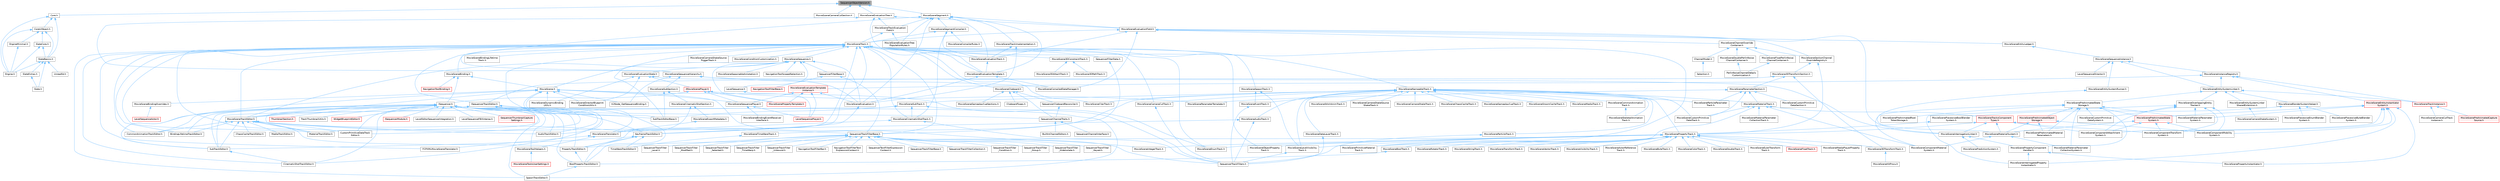 digraph "SequencerObjectVersion.h"
{
 // INTERACTIVE_SVG=YES
 // LATEX_PDF_SIZE
  bgcolor="transparent";
  edge [fontname=Helvetica,fontsize=10,labelfontname=Helvetica,labelfontsize=10];
  node [fontname=Helvetica,fontsize=10,shape=box,height=0.2,width=0.4];
  Node1 [id="Node000001",label="SequencerObjectVersion.h",height=0.2,width=0.4,color="gray40", fillcolor="grey60", style="filled", fontcolor="black",tooltip=" "];
  Node1 -> Node2 [id="edge1_Node000001_Node000002",dir="back",color="steelblue1",style="solid",tooltip=" "];
  Node2 [id="Node000002",label="Core.h",height=0.2,width=0.4,color="grey40", fillcolor="white", style="filled",URL="$d6/dd7/Core_8h.html",tooltip=" "];
  Node2 -> Node3 [id="edge2_Node000002_Node000003",dir="back",color="steelblue1",style="solid",tooltip=" "];
  Node3 [id="Node000003",label="CoreUObject.h",height=0.2,width=0.4,color="grey40", fillcolor="white", style="filled",URL="$d0/ded/CoreUObject_8h.html",tooltip=" "];
  Node3 -> Node4 [id="edge3_Node000003_Node000004",dir="back",color="steelblue1",style="solid",tooltip=" "];
  Node4 [id="Node000004",label="Engine.h",height=0.2,width=0.4,color="grey40", fillcolor="white", style="filled",URL="$d1/d34/Public_2Engine_8h.html",tooltip=" "];
  Node3 -> Node5 [id="edge4_Node000003_Node000005",dir="back",color="steelblue1",style="solid",tooltip=" "];
  Node5 [id="Node000005",label="EngineMinimal.h",height=0.2,width=0.4,color="grey40", fillcolor="white", style="filled",URL="$d0/d2c/EngineMinimal_8h.html",tooltip=" "];
  Node5 -> Node4 [id="edge5_Node000005_Node000004",dir="back",color="steelblue1",style="solid",tooltip=" "];
  Node3 -> Node6 [id="edge6_Node000003_Node000006",dir="back",color="steelblue1",style="solid",tooltip=" "];
  Node6 [id="Node000006",label="SlateBasics.h",height=0.2,width=0.4,color="grey40", fillcolor="white", style="filled",URL="$da/d2f/SlateBasics_8h.html",tooltip=" "];
  Node6 -> Node4 [id="edge7_Node000006_Node000004",dir="back",color="steelblue1",style="solid",tooltip=" "];
  Node6 -> Node7 [id="edge8_Node000006_Node000007",dir="back",color="steelblue1",style="solid",tooltip=" "];
  Node7 [id="Node000007",label="Slate.h",height=0.2,width=0.4,color="grey40", fillcolor="white", style="filled",URL="$d2/dc0/Slate_8h.html",tooltip=" "];
  Node6 -> Node8 [id="edge9_Node000006_Node000008",dir="back",color="steelblue1",style="solid",tooltip=" "];
  Node8 [id="Node000008",label="SlateExtras.h",height=0.2,width=0.4,color="grey40", fillcolor="white", style="filled",URL="$d8/dec/SlateExtras_8h.html",tooltip=" "];
  Node8 -> Node7 [id="edge10_Node000008_Node000007",dir="back",color="steelblue1",style="solid",tooltip=" "];
  Node6 -> Node9 [id="edge11_Node000006_Node000009",dir="back",color="steelblue1",style="solid",tooltip=" "];
  Node9 [id="Node000009",label="UnrealEd.h",height=0.2,width=0.4,color="grey40", fillcolor="white", style="filled",URL="$d2/d5f/UnrealEd_8h.html",tooltip=" "];
  Node3 -> Node10 [id="edge12_Node000003_Node000010",dir="back",color="steelblue1",style="solid",tooltip=" "];
  Node10 [id="Node000010",label="SlateCore.h",height=0.2,width=0.4,color="grey40", fillcolor="white", style="filled",URL="$dc/d03/SlateCore_8h.html",tooltip=" "];
  Node10 -> Node4 [id="edge13_Node000010_Node000004",dir="back",color="steelblue1",style="solid",tooltip=" "];
  Node10 -> Node6 [id="edge14_Node000010_Node000006",dir="back",color="steelblue1",style="solid",tooltip=" "];
  Node2 -> Node4 [id="edge15_Node000002_Node000004",dir="back",color="steelblue1",style="solid",tooltip=" "];
  Node2 -> Node6 [id="edge16_Node000002_Node000006",dir="back",color="steelblue1",style="solid",tooltip=" "];
  Node1 -> Node11 [id="edge17_Node000001_Node000011",dir="back",color="steelblue1",style="solid",tooltip=" "];
  Node11 [id="Node000011",label="MovieSceneCameraCutSection.h",height=0.2,width=0.4,color="grey40", fillcolor="white", style="filled",URL="$d8/d5f/MovieSceneCameraCutSection_8h.html",tooltip=" "];
  Node1 -> Node12 [id="edge18_Node000001_Node000012",dir="back",color="steelblue1",style="solid",tooltip=" "];
  Node12 [id="Node000012",label="MovieSceneEvaluationTree.h",height=0.2,width=0.4,color="grey40", fillcolor="white", style="filled",URL="$d6/d33/MovieSceneEvaluationTree_8h.html",tooltip=" "];
  Node12 -> Node13 [id="edge19_Node000012_Node000013",dir="back",color="steelblue1",style="solid",tooltip=" "];
  Node13 [id="Node000013",label="MovieSceneEvaluationField.h",height=0.2,width=0.4,color="grey40", fillcolor="white", style="filled",URL="$d6/d5d/MovieSceneEvaluationField_8h.html",tooltip=" "];
  Node13 -> Node14 [id="edge20_Node000013_Node000014",dir="back",color="steelblue1",style="solid",tooltip=" "];
  Node14 [id="Node000014",label="MovieSceneChannelOverride\lContainer.h",height=0.2,width=0.4,color="grey40", fillcolor="white", style="filled",URL="$d1/dd2/MovieSceneChannelOverrideContainer_8h.html",tooltip=" "];
  Node14 -> Node15 [id="edge21_Node000014_Node000015",dir="back",color="steelblue1",style="solid",tooltip=" "];
  Node15 [id="Node000015",label="ChannelModel.h",height=0.2,width=0.4,color="grey40", fillcolor="white", style="filled",URL="$de/d30/ChannelModel_8h.html",tooltip=" "];
  Node15 -> Node16 [id="edge22_Node000015_Node000016",dir="back",color="steelblue1",style="solid",tooltip=" "];
  Node16 [id="Node000016",label="Selection.h",height=0.2,width=0.4,color="grey40", fillcolor="white", style="filled",URL="$dd/dc2/Editor_2Sequencer_2Public_2MVVM_2Selection_2Selection_8h.html",tooltip=" "];
  Node14 -> Node17 [id="edge23_Node000014_Node000017",dir="back",color="steelblue1",style="solid",tooltip=" "];
  Node17 [id="Node000017",label="MovieSceneDoublePerlinNoise\lChannelContainer.h",height=0.2,width=0.4,color="grey40", fillcolor="white", style="filled",URL="$de/dae/MovieSceneDoublePerlinNoiseChannelContainer_8h.html",tooltip=" "];
  Node17 -> Node18 [id="edge24_Node000017_Node000018",dir="back",color="steelblue1",style="solid",tooltip=" "];
  Node18 [id="Node000018",label="PerlinNoiseChannelDetails\lCustomization.h",height=0.2,width=0.4,color="grey40", fillcolor="white", style="filled",URL="$d6/df3/PerlinNoiseChannelDetailsCustomization_8h.html",tooltip=" "];
  Node14 -> Node19 [id="edge25_Node000014_Node000019",dir="back",color="steelblue1",style="solid",tooltip=" "];
  Node19 [id="Node000019",label="MovieSceneFloatPerlinNoise\lChannelContainer.h",height=0.2,width=0.4,color="grey40", fillcolor="white", style="filled",URL="$d6/dcb/MovieSceneFloatPerlinNoiseChannelContainer_8h.html",tooltip=" "];
  Node19 -> Node18 [id="edge26_Node000019_Node000018",dir="back",color="steelblue1",style="solid",tooltip=" "];
  Node14 -> Node20 [id="edge27_Node000014_Node000020",dir="back",color="steelblue1",style="solid",tooltip=" "];
  Node20 [id="Node000020",label="MovieSceneSectionChannel\lOverrideRegistry.h",height=0.2,width=0.4,color="grey40", fillcolor="white", style="filled",URL="$d0/d33/MovieSceneSectionChannelOverrideRegistry_8h.html",tooltip=" "];
  Node20 -> Node21 [id="edge28_Node000020_Node000021",dir="back",color="steelblue1",style="solid",tooltip=" "];
  Node21 [id="Node000021",label="MovieScene3DTransformSection.h",height=0.2,width=0.4,color="grey40", fillcolor="white", style="filled",URL="$de/dab/MovieScene3DTransformSection_8h.html",tooltip=" "];
  Node21 -> Node22 [id="edge29_Node000021_Node000022",dir="back",color="steelblue1",style="solid",tooltip=" "];
  Node22 [id="Node000022",label="ISequencerTrackEditor.h",height=0.2,width=0.4,color="grey40", fillcolor="white", style="filled",URL="$df/dca/ISequencerTrackEditor_8h.html",tooltip=" "];
  Node22 -> Node23 [id="edge30_Node000022_Node000023",dir="back",color="steelblue1",style="solid",tooltip=" "];
  Node23 [id="Node000023",label="AudioTrackEditor.h",height=0.2,width=0.4,color="grey40", fillcolor="white", style="filled",URL="$dd/d96/AudioTrackEditor_8h.html",tooltip=" "];
  Node22 -> Node24 [id="edge31_Node000022_Node000024",dir="back",color="steelblue1",style="solid",tooltip=" "];
  Node24 [id="Node000024",label="BoolPropertyTrackEditor.h",height=0.2,width=0.4,color="grey40", fillcolor="white", style="filled",URL="$db/d07/BoolPropertyTrackEditor_8h.html",tooltip=" "];
  Node24 -> Node25 [id="edge32_Node000024_Node000025",dir="back",color="steelblue1",style="solid",tooltip=" "];
  Node25 [id="Node000025",label="SpawnTrackEditor.h",height=0.2,width=0.4,color="grey40", fillcolor="white", style="filled",URL="$d5/dac/SpawnTrackEditor_8h.html",tooltip=" "];
  Node22 -> Node26 [id="edge33_Node000022_Node000026",dir="back",color="steelblue1",style="solid",tooltip=" "];
  Node26 [id="Node000026",label="CinematicShotTrackEditor.h",height=0.2,width=0.4,color="grey40", fillcolor="white", style="filled",URL="$d3/d0c/CinematicShotTrackEditor_8h.html",tooltip=" "];
  Node22 -> Node27 [id="edge34_Node000022_Node000027",dir="back",color="steelblue1",style="solid",tooltip=" "];
  Node27 [id="Node000027",label="CustomPrimitiveDataTrack\lEditor.h",height=0.2,width=0.4,color="grey40", fillcolor="white", style="filled",URL="$dc/d8f/CustomPrimitiveDataTrackEditor_8h.html",tooltip=" "];
  Node22 -> Node28 [id="edge35_Node000022_Node000028",dir="back",color="steelblue1",style="solid",tooltip=" "];
  Node28 [id="Node000028",label="MaterialTrackEditor.h",height=0.2,width=0.4,color="grey40", fillcolor="white", style="filled",URL="$d1/d9f/MaterialTrackEditor_8h.html",tooltip=" "];
  Node22 -> Node29 [id="edge36_Node000022_Node000029",dir="back",color="steelblue1",style="solid",tooltip=" "];
  Node29 [id="Node000029",label="MovieSceneTrackEditor.h",height=0.2,width=0.4,color="grey40", fillcolor="white", style="filled",URL="$db/d6c/MovieSceneTrackEditor_8h.html",tooltip=" "];
  Node29 -> Node23 [id="edge37_Node000029_Node000023",dir="back",color="steelblue1",style="solid",tooltip=" "];
  Node29 -> Node30 [id="edge38_Node000029_Node000030",dir="back",color="steelblue1",style="solid",tooltip=" "];
  Node30 [id="Node000030",label="BindingLifetimeTrackEditor.h",height=0.2,width=0.4,color="grey40", fillcolor="white", style="filled",URL="$db/d3c/BindingLifetimeTrackEditor_8h.html",tooltip=" "];
  Node29 -> Node31 [id="edge39_Node000029_Node000031",dir="back",color="steelblue1",style="solid",tooltip=" "];
  Node31 [id="Node000031",label="ChaosCacheTrackEditor.h",height=0.2,width=0.4,color="grey40", fillcolor="white", style="filled",URL="$db/d36/ChaosCacheTrackEditor_8h.html",tooltip=" "];
  Node29 -> Node32 [id="edge40_Node000029_Node000032",dir="back",color="steelblue1",style="solid",tooltip=" "];
  Node32 [id="Node000032",label="CommonAnimationTrackEditor.h",height=0.2,width=0.4,color="grey40", fillcolor="white", style="filled",URL="$d9/d6e/CommonAnimationTrackEditor_8h.html",tooltip=" "];
  Node29 -> Node27 [id="edge41_Node000029_Node000027",dir="back",color="steelblue1",style="solid",tooltip=" "];
  Node29 -> Node33 [id="edge42_Node000029_Node000033",dir="back",color="steelblue1",style="solid",tooltip=" "];
  Node33 [id="Node000033",label="KeyframeTrackEditor.h",height=0.2,width=0.4,color="grey40", fillcolor="white", style="filled",URL="$dd/d47/KeyframeTrackEditor_8h.html",tooltip=" "];
  Node33 -> Node24 [id="edge43_Node000033_Node000024",dir="back",color="steelblue1",style="solid",tooltip=" "];
  Node33 -> Node34 [id="edge44_Node000033_Node000034",dir="back",color="steelblue1",style="solid",tooltip=" "];
  Node34 [id="Node000034",label="PropertyTrackEditor.h",height=0.2,width=0.4,color="grey40", fillcolor="white", style="filled",URL="$da/d9a/PropertyTrackEditor_8h.html",tooltip=" "];
  Node34 -> Node24 [id="edge45_Node000034_Node000024",dir="back",color="steelblue1",style="solid",tooltip=" "];
  Node33 -> Node35 [id="edge46_Node000033_Node000035",dir="back",color="steelblue1",style="solid",tooltip=" "];
  Node35 [id="Node000035",label="SubTrackEditor.h",height=0.2,width=0.4,color="grey40", fillcolor="white", style="filled",URL="$d8/d5b/SubTrackEditor_8h.html",tooltip=" "];
  Node35 -> Node26 [id="edge47_Node000035_Node000026",dir="back",color="steelblue1",style="solid",tooltip=" "];
  Node33 -> Node36 [id="edge48_Node000033_Node000036",dir="back",color="steelblue1",style="solid",tooltip=" "];
  Node36 [id="Node000036",label="TimeWarpTrackEditor.h",height=0.2,width=0.4,color="grey40", fillcolor="white", style="filled",URL="$dc/d2e/TimeWarpTrackEditor_8h.html",tooltip=" "];
  Node29 -> Node28 [id="edge49_Node000029_Node000028",dir="back",color="steelblue1",style="solid",tooltip=" "];
  Node29 -> Node37 [id="edge50_Node000029_Node000037",dir="back",color="steelblue1",style="solid",tooltip=" "];
  Node37 [id="Node000037",label="MediaTrackEditor.h",height=0.2,width=0.4,color="grey40", fillcolor="white", style="filled",URL="$d0/d41/MediaTrackEditor_8h.html",tooltip=" "];
  Node29 -> Node34 [id="edge51_Node000029_Node000034",dir="back",color="steelblue1",style="solid",tooltip=" "];
  Node29 -> Node38 [id="edge52_Node000029_Node000038",dir="back",color="steelblue1",style="solid",tooltip=" "];
  Node38 [id="Node000038",label="SequencerTrackFilterBase.h",height=0.2,width=0.4,color="grey40", fillcolor="white", style="filled",URL="$d8/def/Filters_2SequencerTrackFilterBase_8h.html",tooltip=" "];
  Node38 -> Node39 [id="edge53_Node000038_Node000039",dir="back",color="steelblue1",style="solid",tooltip=" "];
  Node39 [id="Node000039",label="NavigationToolFilterBar.h",height=0.2,width=0.4,color="grey40", fillcolor="white", style="filled",URL="$df/d14/NavigationToolFilterBar_8h.html",tooltip=" "];
  Node38 -> Node40 [id="edge54_Node000038_Node000040",dir="back",color="steelblue1",style="solid",tooltip=" "];
  Node40 [id="Node000040",label="NavigationToolFilterText\lExpressionContext.h",height=0.2,width=0.4,color="grey40", fillcolor="white", style="filled",URL="$d8/dd2/NavigationToolFilterTextExpressionContext_8h.html",tooltip=" "];
  Node38 -> Node41 [id="edge55_Node000038_Node000041",dir="back",color="steelblue1",style="solid",tooltip=" "];
  Node41 [id="Node000041",label="SequencerTextFilterExpression\lContext.h",height=0.2,width=0.4,color="grey40", fillcolor="white", style="filled",URL="$d0/d9f/SequencerTextFilterExpressionContext_8h.html",tooltip=" "];
  Node38 -> Node42 [id="edge56_Node000038_Node000042",dir="back",color="steelblue1",style="solid",tooltip=" "];
  Node42 [id="Node000042",label="SequencerTrackFilterBase.h",height=0.2,width=0.4,color="grey40", fillcolor="white", style="filled",URL="$d8/d4d/SequencerTrackFilterBase_8h.html",tooltip=" "];
  Node38 -> Node43 [id="edge57_Node000038_Node000043",dir="back",color="steelblue1",style="solid",tooltip=" "];
  Node43 [id="Node000043",label="SequencerTrackFilterCollection.h",height=0.2,width=0.4,color="grey40", fillcolor="white", style="filled",URL="$d8/de2/SequencerTrackFilterCollection_8h.html",tooltip=" "];
  Node38 -> Node44 [id="edge58_Node000038_Node000044",dir="back",color="steelblue1",style="solid",tooltip=" "];
  Node44 [id="Node000044",label="SequencerTrackFilter\l_Condition.h",height=0.2,width=0.4,color="grey40", fillcolor="white", style="filled",URL="$df/d17/SequencerTrackFilter__Condition_8h.html",tooltip=" "];
  Node38 -> Node45 [id="edge59_Node000038_Node000045",dir="back",color="steelblue1",style="solid",tooltip=" "];
  Node45 [id="Node000045",label="SequencerTrackFilter\l_Group.h",height=0.2,width=0.4,color="grey40", fillcolor="white", style="filled",URL="$da/dea/SequencerTrackFilter__Group_8h.html",tooltip=" "];
  Node38 -> Node46 [id="edge60_Node000038_Node000046",dir="back",color="steelblue1",style="solid",tooltip=" "];
  Node46 [id="Node000046",label="SequencerTrackFilter\l_HideIsolate.h",height=0.2,width=0.4,color="grey40", fillcolor="white", style="filled",URL="$d3/d55/SequencerTrackFilter__HideIsolate_8h.html",tooltip=" "];
  Node38 -> Node47 [id="edge61_Node000038_Node000047",dir="back",color="steelblue1",style="solid",tooltip=" "];
  Node47 [id="Node000047",label="SequencerTrackFilter\l_Keyed.h",height=0.2,width=0.4,color="grey40", fillcolor="white", style="filled",URL="$d4/d2d/SequencerTrackFilter__Keyed_8h.html",tooltip=" "];
  Node38 -> Node48 [id="edge62_Node000038_Node000048",dir="back",color="steelblue1",style="solid",tooltip=" "];
  Node48 [id="Node000048",label="SequencerTrackFilter\l_Level.h",height=0.2,width=0.4,color="grey40", fillcolor="white", style="filled",URL="$d2/d6c/SequencerTrackFilter__Level_8h.html",tooltip=" "];
  Node38 -> Node49 [id="edge63_Node000038_Node000049",dir="back",color="steelblue1",style="solid",tooltip=" "];
  Node49 [id="Node000049",label="SequencerTrackFilter\l_Modified.h",height=0.2,width=0.4,color="grey40", fillcolor="white", style="filled",URL="$d0/dd9/SequencerTrackFilter__Modified_8h.html",tooltip=" "];
  Node38 -> Node50 [id="edge64_Node000038_Node000050",dir="back",color="steelblue1",style="solid",tooltip=" "];
  Node50 [id="Node000050",label="SequencerTrackFilter\l_Selected.h",height=0.2,width=0.4,color="grey40", fillcolor="white", style="filled",URL="$dc/d54/SequencerTrackFilter__Selected_8h.html",tooltip=" "];
  Node38 -> Node51 [id="edge65_Node000038_Node000051",dir="back",color="steelblue1",style="solid",tooltip=" "];
  Node51 [id="Node000051",label="SequencerTrackFilter\l_TimeWarp.h",height=0.2,width=0.4,color="grey40", fillcolor="white", style="filled",URL="$d6/dd0/SequencerTrackFilter__TimeWarp_8h.html",tooltip=" "];
  Node38 -> Node52 [id="edge66_Node000038_Node000052",dir="back",color="steelblue1",style="solid",tooltip=" "];
  Node52 [id="Node000052",label="SequencerTrackFilter\l_Unbound.h",height=0.2,width=0.4,color="grey40", fillcolor="white", style="filled",URL="$d0/dd1/SequencerTrackFilter__Unbound_8h.html",tooltip=" "];
  Node38 -> Node53 [id="edge67_Node000038_Node000053",dir="back",color="steelblue1",style="solid",tooltip=" "];
  Node53 [id="Node000053",label="SequencerTrackFilters.h",height=0.2,width=0.4,color="grey40", fillcolor="white", style="filled",URL="$df/d72/SequencerTrackFilters_8h.html",tooltip=" "];
  Node29 -> Node35 [id="edge68_Node000029_Node000035",dir="back",color="steelblue1",style="solid",tooltip=" "];
  Node22 -> Node25 [id="edge69_Node000022_Node000025",dir="back",color="steelblue1",style="solid",tooltip=" "];
  Node22 -> Node35 [id="edge70_Node000022_Node000035",dir="back",color="steelblue1",style="solid",tooltip=" "];
  Node21 -> Node54 [id="edge71_Node000021_Node000054",dir="back",color="steelblue1",style="solid",tooltip=" "];
  Node54 [id="Node000054",label="MovieScene3DTransformTrack.h",height=0.2,width=0.4,color="grey40", fillcolor="white", style="filled",URL="$d9/d06/MovieScene3DTransformTrack_8h.html",tooltip=" "];
  Node54 -> Node55 [id="edge72_Node000054_Node000055",dir="back",color="steelblue1",style="solid",tooltip=" "];
  Node55 [id="Node000055",label="MovieSceneHitProxy.h",height=0.2,width=0.4,color="grey40", fillcolor="white", style="filled",URL="$d0/d01/MovieSceneHitProxy_8h.html",tooltip=" "];
  Node21 -> Node56 [id="edge73_Node000021_Node000056",dir="back",color="steelblue1",style="solid",tooltip=" "];
  Node56 [id="Node000056",label="MovieSceneParameterSection.h",height=0.2,width=0.4,color="grey40", fillcolor="white", style="filled",URL="$de/d65/MovieSceneParameterSection_8h.html",tooltip=" "];
  Node56 -> Node57 [id="edge74_Node000056_Node000057",dir="back",color="steelblue1",style="solid",tooltip=" "];
  Node57 [id="Node000057",label="MovieSceneCustomPrimitive\lDataSection.h",height=0.2,width=0.4,color="grey40", fillcolor="white", style="filled",URL="$d2/d78/MovieSceneCustomPrimitiveDataSection_8h.html",tooltip=" "];
  Node56 -> Node58 [id="edge75_Node000056_Node000058",dir="back",color="steelblue1",style="solid",tooltip=" "];
  Node58 [id="Node000058",label="MovieSceneCustomPrimitive\lDataTrack.h",height=0.2,width=0.4,color="grey40", fillcolor="white", style="filled",URL="$db/d39/MovieSceneCustomPrimitiveDataTrack_8h.html",tooltip=" "];
  Node56 -> Node59 [id="edge76_Node000056_Node000059",dir="back",color="steelblue1",style="solid",tooltip=" "];
  Node59 [id="Node000059",label="MovieSceneMaterialTrack.h",height=0.2,width=0.4,color="grey40", fillcolor="white", style="filled",URL="$d8/d92/MovieSceneMaterialTrack_8h.html",tooltip=" "];
  Node59 -> Node60 [id="edge77_Node000059_Node000060",dir="back",color="steelblue1",style="solid",tooltip=" "];
  Node60 [id="Node000060",label="MovieSceneComponentMaterial\lSystem.h",height=0.2,width=0.4,color="grey40", fillcolor="white", style="filled",URL="$d7/d7c/MovieSceneComponentMaterialSystem_8h.html",tooltip=" "];
  Node59 -> Node58 [id="edge78_Node000059_Node000058",dir="back",color="steelblue1",style="solid",tooltip=" "];
  Node59 -> Node61 [id="edge79_Node000059_Node000061",dir="back",color="steelblue1",style="solid",tooltip=" "];
  Node61 [id="Node000061",label="MovieSceneMaterialParameter\lCollectionTrack.h",height=0.2,width=0.4,color="grey40", fillcolor="white", style="filled",URL="$d7/dc8/MovieSceneMaterialParameterCollectionTrack_8h.html",tooltip=" "];
  Node59 -> Node62 [id="edge80_Node000059_Node000062",dir="back",color="steelblue1",style="solid",tooltip=" "];
  Node62 [id="Node000062",label="MovieScenePrimitiveMaterial\lTrack.h",height=0.2,width=0.4,color="grey40", fillcolor="white", style="filled",URL="$dc/dc4/MovieScenePrimitiveMaterialTrack_8h.html",tooltip=" "];
  Node59 -> Node63 [id="edge81_Node000059_Node000063",dir="back",color="steelblue1",style="solid",tooltip=" "];
  Node63 [id="Node000063",label="MovieSceneTracksComponent\lTypes.h",height=0.2,width=0.4,color="red", fillcolor="#FFF0F0", style="filled",URL="$d5/d6a/MovieSceneTracksComponentTypes_8h.html",tooltip=" "];
  Node63 -> Node64 [id="edge82_Node000063_Node000064",dir="back",color="steelblue1",style="solid",tooltip=" "];
  Node64 [id="Node000064",label="MovieSceneComponentAttachment\lSystem.h",height=0.2,width=0.4,color="grey40", fillcolor="white", style="filled",URL="$d9/db3/MovieSceneComponentAttachmentSystem_8h.html",tooltip=" "];
  Node63 -> Node65 [id="edge83_Node000063_Node000065",dir="back",color="steelblue1",style="solid",tooltip=" "];
  Node65 [id="Node000065",label="MovieSceneComponentTransform\lSystem.h",height=0.2,width=0.4,color="grey40", fillcolor="white", style="filled",URL="$d1/d3e/MovieSceneComponentTransformSystem_8h.html",tooltip=" "];
  Node63 -> Node68 [id="edge84_Node000063_Node000068",dir="back",color="steelblue1",style="solid",tooltip=" "];
  Node68 [id="Node000068",label="MovieSceneInterrogationLinker.h",height=0.2,width=0.4,color="grey40", fillcolor="white", style="filled",URL="$d9/d6a/MovieSceneInterrogationLinker_8h.html",tooltip=" "];
  Node68 -> Node69 [id="edge85_Node000068_Node000069",dir="back",color="steelblue1",style="solid",tooltip=" "];
  Node69 [id="Node000069",label="MovieScenePredictionSystem.h",height=0.2,width=0.4,color="grey40", fillcolor="white", style="filled",URL="$dc/d7f/MovieScenePredictionSystem_8h.html",tooltip=" "];
  Node68 -> Node70 [id="edge86_Node000068_Node000070",dir="back",color="steelblue1",style="solid",tooltip=" "];
  Node70 [id="Node000070",label="MovieScenePropertyComponent\lHandler.h",height=0.2,width=0.4,color="grey40", fillcolor="white", style="filled",URL="$d1/d1c/MovieScenePropertyComponentHandler_8h.html",tooltip=" "];
  Node70 -> Node71 [id="edge87_Node000070_Node000071",dir="back",color="steelblue1",style="solid",tooltip=" "];
  Node71 [id="Node000071",label="MovieSceneInterrogatedProperty\lInstantiator.h",height=0.2,width=0.4,color="grey40", fillcolor="white", style="filled",URL="$df/d43/MovieSceneInterrogatedPropertyInstantiator_8h.html",tooltip=" "];
  Node70 -> Node72 [id="edge88_Node000070_Node000072",dir="back",color="steelblue1",style="solid",tooltip=" "];
  Node72 [id="Node000072",label="MovieScenePropertyInstantiator.h",height=0.2,width=0.4,color="grey40", fillcolor="white", style="filled",URL="$d2/ddc/MovieScenePropertyInstantiator_8h.html",tooltip=" "];
  Node63 -> Node73 [id="edge89_Node000063_Node000073",dir="back",color="steelblue1",style="solid",tooltip=" "];
  Node73 [id="Node000073",label="MovieSceneMaterialSystem.h",height=0.2,width=0.4,color="grey40", fillcolor="white", style="filled",URL="$d2/d2f/MovieSceneMaterialSystem_8h.html",tooltip=" "];
  Node73 -> Node60 [id="edge90_Node000073_Node000060",dir="back",color="steelblue1",style="solid",tooltip=" "];
  Node73 -> Node74 [id="edge91_Node000073_Node000074",dir="back",color="steelblue1",style="solid",tooltip=" "];
  Node74 [id="Node000074",label="MovieSceneMaterialParameter\lCollectionSystem.h",height=0.2,width=0.4,color="grey40", fillcolor="white", style="filled",URL="$d4/d18/MovieSceneMaterialParameterCollectionSystem_8h.html",tooltip=" "];
  Node63 -> Node76 [id="edge92_Node000063_Node000076",dir="back",color="steelblue1",style="solid",tooltip=" "];
  Node76 [id="Node000076",label="MovieScenePropertyTrack.h",height=0.2,width=0.4,color="grey40", fillcolor="white", style="filled",URL="$da/d0c/MovieScenePropertyTrack_8h.html",tooltip=" "];
  Node76 -> Node54 [id="edge93_Node000076_Node000054",dir="back",color="steelblue1",style="solid",tooltip=" "];
  Node76 -> Node77 [id="edge94_Node000076_Node000077",dir="back",color="steelblue1",style="solid",tooltip=" "];
  Node77 [id="Node000077",label="MovieSceneActorReference\lTrack.h",height=0.2,width=0.4,color="grey40", fillcolor="white", style="filled",URL="$d9/d9b/MovieSceneActorReferenceTrack_8h.html",tooltip=" "];
  Node76 -> Node78 [id="edge95_Node000076_Node000078",dir="back",color="steelblue1",style="solid",tooltip=" "];
  Node78 [id="Node000078",label="MovieSceneBoolTrack.h",height=0.2,width=0.4,color="grey40", fillcolor="white", style="filled",URL="$d7/ddf/MovieSceneBoolTrack_8h.html",tooltip=" "];
  Node78 -> Node24 [id="edge96_Node000078_Node000024",dir="back",color="steelblue1",style="solid",tooltip=" "];
  Node76 -> Node79 [id="edge97_Node000076_Node000079",dir="back",color="steelblue1",style="solid",tooltip=" "];
  Node79 [id="Node000079",label="MovieSceneByteTrack.h",height=0.2,width=0.4,color="grey40", fillcolor="white", style="filled",URL="$dc/d79/MovieSceneByteTrack_8h.html",tooltip=" "];
  Node76 -> Node80 [id="edge98_Node000076_Node000080",dir="back",color="steelblue1",style="solid",tooltip=" "];
  Node80 [id="Node000080",label="MovieSceneColorTrack.h",height=0.2,width=0.4,color="grey40", fillcolor="white", style="filled",URL="$d8/df9/MovieSceneColorTrack_8h.html",tooltip=" "];
  Node76 -> Node81 [id="edge99_Node000076_Node000081",dir="back",color="steelblue1",style="solid",tooltip=" "];
  Node81 [id="Node000081",label="MovieSceneDoubleTrack.h",height=0.2,width=0.4,color="grey40", fillcolor="white", style="filled",URL="$de/d31/MovieSceneDoubleTrack_8h.html",tooltip=" "];
  Node76 -> Node82 [id="edge100_Node000076_Node000082",dir="back",color="steelblue1",style="solid",tooltip=" "];
  Node82 [id="Node000082",label="MovieSceneEnumTrack.h",height=0.2,width=0.4,color="grey40", fillcolor="white", style="filled",URL="$d6/d95/MovieSceneEnumTrack_8h.html",tooltip=" "];
  Node76 -> Node83 [id="edge101_Node000076_Node000083",dir="back",color="steelblue1",style="solid",tooltip=" "];
  Node83 [id="Node000083",label="MovieSceneEulerTransform\lTrack.h",height=0.2,width=0.4,color="grey40", fillcolor="white", style="filled",URL="$d7/d3a/MovieSceneEulerTransformTrack_8h.html",tooltip=" "];
  Node76 -> Node84 [id="edge102_Node000076_Node000084",dir="back",color="steelblue1",style="solid",tooltip=" "];
  Node84 [id="Node000084",label="MovieSceneFloatTrack.h",height=0.2,width=0.4,color="red", fillcolor="#FFF0F0", style="filled",URL="$dc/d88/MovieSceneFloatTrack_8h.html",tooltip=" "];
  Node76 -> Node87 [id="edge103_Node000076_Node000087",dir="back",color="steelblue1",style="solid",tooltip=" "];
  Node87 [id="Node000087",label="MovieSceneIntegerTrack.h",height=0.2,width=0.4,color="grey40", fillcolor="white", style="filled",URL="$d9/d1a/MovieSceneIntegerTrack_8h.html",tooltip=" "];
  Node76 -> Node88 [id="edge104_Node000076_Node000088",dir="back",color="steelblue1",style="solid",tooltip=" "];
  Node88 [id="Node000088",label="MovieSceneLevelVisibility\lTrack.h",height=0.2,width=0.4,color="grey40", fillcolor="white", style="filled",URL="$d8/dae/MovieSceneLevelVisibilityTrack_8h.html",tooltip=" "];
  Node88 -> Node53 [id="edge105_Node000088_Node000053",dir="back",color="steelblue1",style="solid",tooltip=" "];
  Node76 -> Node89 [id="edge106_Node000076_Node000089",dir="back",color="steelblue1",style="solid",tooltip=" "];
  Node89 [id="Node000089",label="MovieSceneMediaPlayerProperty\lTrack.h",height=0.2,width=0.4,color="grey40", fillcolor="white", style="filled",URL="$d4/da1/MovieSceneMediaPlayerPropertyTrack_8h.html",tooltip=" "];
  Node76 -> Node90 [id="edge107_Node000076_Node000090",dir="back",color="steelblue1",style="solid",tooltip=" "];
  Node90 [id="Node000090",label="MovieSceneObjectProperty\lTrack.h",height=0.2,width=0.4,color="grey40", fillcolor="white", style="filled",URL="$dc/da9/MovieSceneObjectPropertyTrack_8h.html",tooltip=" "];
  Node76 -> Node62 [id="edge108_Node000076_Node000062",dir="back",color="steelblue1",style="solid",tooltip=" "];
  Node76 -> Node91 [id="edge109_Node000076_Node000091",dir="back",color="steelblue1",style="solid",tooltip=" "];
  Node91 [id="Node000091",label="MovieSceneRotatorTrack.h",height=0.2,width=0.4,color="grey40", fillcolor="white", style="filled",URL="$d3/d8f/MovieSceneRotatorTrack_8h.html",tooltip=" "];
  Node76 -> Node92 [id="edge110_Node000076_Node000092",dir="back",color="steelblue1",style="solid",tooltip=" "];
  Node92 [id="Node000092",label="MovieSceneStringTrack.h",height=0.2,width=0.4,color="grey40", fillcolor="white", style="filled",URL="$dd/d54/MovieSceneStringTrack_8h.html",tooltip=" "];
  Node76 -> Node93 [id="edge111_Node000076_Node000093",dir="back",color="steelblue1",style="solid",tooltip=" "];
  Node93 [id="Node000093",label="MovieSceneTransformTrack.h",height=0.2,width=0.4,color="grey40", fillcolor="white", style="filled",URL="$df/d57/MovieSceneTransformTrack_8h.html",tooltip=" "];
  Node76 -> Node94 [id="edge112_Node000076_Node000094",dir="back",color="steelblue1",style="solid",tooltip=" "];
  Node94 [id="Node000094",label="MovieSceneVectorTrack.h",height=0.2,width=0.4,color="grey40", fillcolor="white", style="filled",URL="$d8/d5e/MovieSceneVectorTrack_8h.html",tooltip=" "];
  Node76 -> Node95 [id="edge113_Node000076_Node000095",dir="back",color="steelblue1",style="solid",tooltip=" "];
  Node95 [id="Node000095",label="MovieSceneVisibilityTrack.h",height=0.2,width=0.4,color="grey40", fillcolor="white", style="filled",URL="$dd/d5e/MovieSceneVisibilityTrack_8h.html",tooltip=" "];
  Node76 -> Node34 [id="edge114_Node000076_Node000034",dir="back",color="steelblue1",style="solid",tooltip=" "];
  Node56 -> Node96 [id="edge115_Node000056_Node000096",dir="back",color="steelblue1",style="solid",tooltip=" "];
  Node96 [id="Node000096",label="MovieSceneParameterTemplate.h",height=0.2,width=0.4,color="grey40", fillcolor="white", style="filled",URL="$d9/df3/MovieSceneParameterTemplate_8h.html",tooltip=" "];
  Node56 -> Node97 [id="edge116_Node000056_Node000097",dir="back",color="steelblue1",style="solid",tooltip=" "];
  Node97 [id="Node000097",label="MovieSceneParticleParameter\lTrack.h",height=0.2,width=0.4,color="grey40", fillcolor="white", style="filled",URL="$d2/d09/MovieSceneParticleParameterTrack_8h.html",tooltip=" "];
  Node20 -> Node76 [id="edge117_Node000020_Node000076",dir="back",color="steelblue1",style="solid",tooltip=" "];
  Node13 -> Node98 [id="edge118_Node000013_Node000098",dir="back",color="steelblue1",style="solid",tooltip=" "];
  Node98 [id="Node000098",label="MovieSceneCompiledDataManager.h",height=0.2,width=0.4,color="grey40", fillcolor="white", style="filled",URL="$d7/d59/MovieSceneCompiledDataManager_8h.html",tooltip=" "];
  Node13 -> Node99 [id="edge119_Node000013_Node000099",dir="back",color="steelblue1",style="solid",tooltip=" "];
  Node99 [id="Node000099",label="MovieSceneEntityLedger.h",height=0.2,width=0.4,color="grey40", fillcolor="white", style="filled",URL="$d6/d4e/MovieSceneEntityLedger_8h.html",tooltip=" "];
  Node99 -> Node100 [id="edge120_Node000099_Node000100",dir="back",color="steelblue1",style="solid",tooltip=" "];
  Node100 [id="Node000100",label="MovieSceneSequenceInstance.h",height=0.2,width=0.4,color="grey40", fillcolor="white", style="filled",URL="$d1/d07/MovieSceneSequenceInstance_8h.html",tooltip=" "];
  Node100 -> Node101 [id="edge121_Node000100_Node000101",dir="back",color="steelblue1",style="solid",tooltip=" "];
  Node101 [id="Node000101",label="LevelSequenceDirector.h",height=0.2,width=0.4,color="grey40", fillcolor="white", style="filled",URL="$d8/d00/LevelSequenceDirector_8h.html",tooltip=" "];
  Node100 -> Node102 [id="edge122_Node000100_Node000102",dir="back",color="steelblue1",style="solid",tooltip=" "];
  Node102 [id="Node000102",label="MovieSceneEntitySystemLinker.h",height=0.2,width=0.4,color="grey40", fillcolor="white", style="filled",URL="$d9/d16/MovieSceneEntitySystemLinker_8h.html",tooltip=" "];
  Node102 -> Node103 [id="edge123_Node000102_Node000103",dir="back",color="steelblue1",style="solid",tooltip=" "];
  Node103 [id="Node000103",label="MovieSceneBlenderSystemHelper.h",height=0.2,width=0.4,color="grey40", fillcolor="white", style="filled",URL="$d5/d47/MovieSceneBlenderSystemHelper_8h.html",tooltip=" "];
  Node103 -> Node104 [id="edge124_Node000103_Node000104",dir="back",color="steelblue1",style="solid",tooltip=" "];
  Node104 [id="Node000104",label="MovieScenePiecewiseBoolBlender\lSystem.h",height=0.2,width=0.4,color="grey40", fillcolor="white", style="filled",URL="$d7/d27/MovieScenePiecewiseBoolBlenderSystem_8h.html",tooltip=" "];
  Node104 -> Node76 [id="edge125_Node000104_Node000076",dir="back",color="steelblue1",style="solid",tooltip=" "];
  Node103 -> Node105 [id="edge126_Node000103_Node000105",dir="back",color="steelblue1",style="solid",tooltip=" "];
  Node105 [id="Node000105",label="MovieScenePiecewiseByteBlender\lSystem.h",height=0.2,width=0.4,color="grey40", fillcolor="white", style="filled",URL="$d7/dde/MovieScenePiecewiseByteBlenderSystem_8h.html",tooltip=" "];
  Node103 -> Node106 [id="edge127_Node000103_Node000106",dir="back",color="steelblue1",style="solid",tooltip=" "];
  Node106 [id="Node000106",label="MovieScenePiecewiseEnumBlender\lSystem.h",height=0.2,width=0.4,color="grey40", fillcolor="white", style="filled",URL="$d4/dfe/MovieScenePiecewiseEnumBlenderSystem_8h.html",tooltip=" "];
  Node102 -> Node107 [id="edge128_Node000102_Node000107",dir="back",color="steelblue1",style="solid",tooltip=" "];
  Node107 [id="Node000107",label="MovieSceneEntitySystemLinker\lSharedExtension.h",height=0.2,width=0.4,color="grey40", fillcolor="white", style="filled",URL="$dc/df1/MovieSceneEntitySystemLinkerSharedExtension_8h.html",tooltip=" "];
  Node107 -> Node108 [id="edge129_Node000107_Node000108",dir="back",color="steelblue1",style="solid",tooltip=" "];
  Node108 [id="Node000108",label="MovieSceneCameraShakeSystem.h",height=0.2,width=0.4,color="grey40", fillcolor="white", style="filled",URL="$d2/dcc/MovieSceneCameraShakeSystem_8h.html",tooltip=" "];
  Node102 -> Node109 [id="edge130_Node000102_Node000109",dir="back",color="steelblue1",style="solid",tooltip=" "];
  Node109 [id="Node000109",label="MovieSceneOverlappingEntity\lTracker.h",height=0.2,width=0.4,color="grey40", fillcolor="white", style="filled",URL="$db/d41/MovieSceneOverlappingEntityTracker_8h.html",tooltip=" "];
  Node109 -> Node64 [id="edge131_Node000109_Node000064",dir="back",color="steelblue1",style="solid",tooltip=" "];
  Node109 -> Node110 [id="edge132_Node000109_Node000110",dir="back",color="steelblue1",style="solid",tooltip=" "];
  Node110 [id="Node000110",label="MovieSceneComponentMobility\lSystem.h",height=0.2,width=0.4,color="grey40", fillcolor="white", style="filled",URL="$d7/dca/MovieSceneComponentMobilitySystem_8h.html",tooltip=" "];
  Node109 -> Node65 [id="edge133_Node000109_Node000065",dir="back",color="steelblue1",style="solid",tooltip=" "];
  Node109 -> Node111 [id="edge134_Node000109_Node000111",dir="back",color="steelblue1",style="solid",tooltip=" "];
  Node111 [id="Node000111",label="MovieSceneCustomPrimitive\lDataSystem.h",height=0.2,width=0.4,color="grey40", fillcolor="white", style="filled",URL="$d1/da0/MovieSceneCustomPrimitiveDataSystem_8h.html",tooltip=" "];
  Node109 -> Node71 [id="edge135_Node000109_Node000071",dir="back",color="steelblue1",style="solid",tooltip=" "];
  Node109 -> Node112 [id="edge136_Node000109_Node000112",dir="back",color="steelblue1",style="solid",tooltip=" "];
  Node112 [id="Node000112",label="MovieSceneMaterialParameter\lSystem.h",height=0.2,width=0.4,color="grey40", fillcolor="white", style="filled",URL="$d9/d38/MovieSceneMaterialParameterSystem_8h.html",tooltip=" "];
  Node102 -> Node113 [id="edge137_Node000102_Node000113",dir="back",color="steelblue1",style="solid",tooltip=" "];
  Node113 [id="Node000113",label="MovieScenePreAnimatedState\lStorage.h",height=0.2,width=0.4,color="grey40", fillcolor="white", style="filled",URL="$db/d56/MovieScenePreAnimatedStateStorage_8h.html",tooltip=" "];
  Node113 -> Node60 [id="edge138_Node000113_Node000060",dir="back",color="steelblue1",style="solid",tooltip=" "];
  Node113 -> Node111 [id="edge139_Node000113_Node000111",dir="back",color="steelblue1",style="solid",tooltip=" "];
  Node113 -> Node74 [id="edge140_Node000113_Node000074",dir="back",color="steelblue1",style="solid",tooltip=" "];
  Node113 -> Node112 [id="edge141_Node000113_Node000112",dir="back",color="steelblue1",style="solid",tooltip=" "];
  Node113 -> Node114 [id="edge142_Node000113_Node000114",dir="back",color="steelblue1",style="solid",tooltip=" "];
  Node114 [id="Node000114",label="MovieScenePreAnimatedMaterial\lParameters.h",height=0.2,width=0.4,color="grey40", fillcolor="white", style="filled",URL="$d9/dac/MovieScenePreAnimatedMaterialParameters_8h.html",tooltip=" "];
  Node113 -> Node115 [id="edge143_Node000113_Node000115",dir="back",color="steelblue1",style="solid",tooltip=" "];
  Node115 [id="Node000115",label="MovieScenePreAnimatedObject\lStorage.h",height=0.2,width=0.4,color="red", fillcolor="#FFF0F0", style="filled",URL="$d1/dc5/MovieScenePreAnimatedObjectStorage_8h.html",tooltip=" "];
  Node115 -> Node110 [id="edge144_Node000115_Node000110",dir="back",color="steelblue1",style="solid",tooltip=" "];
  Node115 -> Node73 [id="edge145_Node000115_Node000073",dir="back",color="steelblue1",style="solid",tooltip=" "];
  Node115 -> Node114 [id="edge146_Node000115_Node000114",dir="back",color="steelblue1",style="solid",tooltip=" "];
  Node113 -> Node118 [id="edge147_Node000113_Node000118",dir="back",color="steelblue1",style="solid",tooltip=" "];
  Node118 [id="Node000118",label="MovieScenePreAnimatedRoot\lTokenStorage.h",height=0.2,width=0.4,color="grey40", fillcolor="white", style="filled",URL="$d1/db6/MovieScenePreAnimatedRootTokenStorage_8h.html",tooltip=" "];
  Node113 -> Node119 [id="edge148_Node000113_Node000119",dir="back",color="steelblue1",style="solid",tooltip=" "];
  Node119 [id="Node000119",label="MovieScenePreAnimatedState\lSystem.h",height=0.2,width=0.4,color="red", fillcolor="#FFF0F0", style="filled",URL="$df/d2d/MovieScenePreAnimatedStateSystem_8h.html",tooltip=" "];
  Node119 -> Node64 [id="edge149_Node000119_Node000064",dir="back",color="steelblue1",style="solid",tooltip=" "];
  Node119 -> Node110 [id="edge150_Node000119_Node000110",dir="back",color="steelblue1",style="solid",tooltip=" "];
  Node119 -> Node65 [id="edge151_Node000119_Node000065",dir="back",color="steelblue1",style="solid",tooltip=" "];
  Node119 -> Node73 [id="edge152_Node000119_Node000073",dir="back",color="steelblue1",style="solid",tooltip=" "];
  Node113 -> Node70 [id="edge153_Node000113_Node000070",dir="back",color="steelblue1",style="solid",tooltip=" "];
  Node102 -> Node134 [id="edge154_Node000102_Node000134",dir="back",color="steelblue1",style="solid",tooltip=" "];
  Node134 [id="Node000134",label="MovieSceneTrackInstance.h",height=0.2,width=0.4,color="red", fillcolor="#FFF0F0", style="filled",URL="$d4/d28/MovieSceneTrackInstance_8h.html",tooltip=" "];
  Node134 -> Node135 [id="edge155_Node000134_Node000135",dir="back",color="steelblue1",style="solid",tooltip=" "];
  Node135 [id="Node000135",label="MovieSceneCameraCutTrack\lInstance.h",height=0.2,width=0.4,color="grey40", fillcolor="white", style="filled",URL="$d3/d37/MovieSceneCameraCutTrackInstance_8h.html",tooltip=" "];
  Node134 -> Node136 [id="edge156_Node000134_Node000136",dir="back",color="steelblue1",style="solid",tooltip=" "];
  Node136 [id="Node000136",label="MovieScenePreAnimatedCapture\lSource.h",height=0.2,width=0.4,color="red", fillcolor="#FFF0F0", style="filled",URL="$d8/dd1/MovieScenePreAnimatedCaptureSource_8h.html",tooltip=" "];
  Node100 -> Node154 [id="edge157_Node000100_Node000154",dir="back",color="steelblue1",style="solid",tooltip=" "];
  Node154 [id="Node000154",label="MovieSceneEntitySystemRunner.h",height=0.2,width=0.4,color="grey40", fillcolor="white", style="filled",URL="$d3/db8/MovieSceneEntitySystemRunner_8h.html",tooltip=" "];
  Node154 -> Node73 [id="edge158_Node000154_Node000073",dir="back",color="steelblue1",style="solid",tooltip=" "];
  Node100 -> Node155 [id="edge159_Node000100_Node000155",dir="back",color="steelblue1",style="solid",tooltip=" "];
  Node155 [id="Node000155",label="MovieSceneInstanceRegistry.h",height=0.2,width=0.4,color="grey40", fillcolor="white", style="filled",URL="$d6/d54/MovieSceneInstanceRegistry_8h.html",tooltip=" "];
  Node155 -> Node156 [id="edge160_Node000155_Node000156",dir="back",color="steelblue1",style="solid",tooltip=" "];
  Node156 [id="Node000156",label="MovieSceneEntityInstantiator\lSystem.h",height=0.2,width=0.4,color="red", fillcolor="#FFF0F0", style="filled",URL="$d1/d77/MovieSceneEntityInstantiatorSystem_8h.html",tooltip=" "];
  Node156 -> Node64 [id="edge161_Node000156_Node000064",dir="back",color="steelblue1",style="solid",tooltip=" "];
  Node156 -> Node110 [id="edge162_Node000156_Node000110",dir="back",color="steelblue1",style="solid",tooltip=" "];
  Node156 -> Node65 [id="edge163_Node000156_Node000065",dir="back",color="steelblue1",style="solid",tooltip=" "];
  Node156 -> Node71 [id="edge164_Node000156_Node000071",dir="back",color="steelblue1",style="solid",tooltip=" "];
  Node156 -> Node112 [id="edge165_Node000156_Node000112",dir="back",color="steelblue1",style="solid",tooltip=" "];
  Node156 -> Node119 [id="edge166_Node000156_Node000119",dir="back",color="steelblue1",style="solid",tooltip=" "];
  Node156 -> Node72 [id="edge167_Node000156_Node000072",dir="back",color="steelblue1",style="solid",tooltip=" "];
  Node155 -> Node102 [id="edge168_Node000155_Node000102",dir="back",color="steelblue1",style="solid",tooltip=" "];
  Node155 -> Node167 [id="edge169_Node000155_Node000167",dir="back",color="steelblue1",style="solid",tooltip=" "];
  Node167 [id="Node000167",label="MovieSceneEvaluationTemplate\lInstance.h",height=0.2,width=0.4,color="red", fillcolor="#FFF0F0", style="filled",URL="$dc/d63/MovieSceneEvaluationTemplateInstance_8h.html",tooltip=" "];
  Node167 -> Node168 [id="edge170_Node000167_Node000168",dir="back",color="steelblue1",style="solid",tooltip=" "];
  Node168 [id="Node000168",label="LevelSequencePlayer.h",height=0.2,width=0.4,color="red", fillcolor="#FFF0F0", style="filled",URL="$d0/d5e/LevelSequencePlayer_8h.html",tooltip=" "];
  Node167 -> Node144 [id="edge171_Node000167_Node000144",dir="back",color="steelblue1",style="solid",tooltip=" "];
  Node144 [id="Node000144",label="MovieSceneEvaluation.h",height=0.2,width=0.4,color="grey40", fillcolor="white", style="filled",URL="$dc/ded/MovieSceneEvaluation_8h.html",tooltip=" "];
  Node144 -> Node33 [id="edge172_Node000144_Node000033",dir="back",color="steelblue1",style="solid",tooltip=" "];
  Node167 -> Node148 [id="edge173_Node000167_Node000148",dir="back",color="steelblue1",style="solid",tooltip=" "];
  Node148 [id="Node000148",label="MovieScenePropertyTemplate.h",height=0.2,width=0.4,color="red", fillcolor="#FFF0F0", style="filled",URL="$d9/d24/MovieScenePropertyTemplate_8h.html",tooltip=" "];
  Node167 -> Node173 [id="edge174_Node000167_Node000173",dir="back",color="steelblue1",style="solid",tooltip=" "];
  Node173 [id="Node000173",label="MovieSceneSequencePlayer.h",height=0.2,width=0.4,color="grey40", fillcolor="white", style="filled",URL="$d3/d08/MovieSceneSequencePlayer_8h.html",tooltip=" "];
  Node173 -> Node168 [id="edge175_Node000173_Node000168",dir="back",color="steelblue1",style="solid",tooltip=" "];
  Node173 -> Node174 [id="edge176_Node000173_Node000174",dir="back",color="steelblue1",style="solid",tooltip=" "];
  Node174 [id="Node000174",label="MovieSceneBindingEventReceiver\lInterface.h",height=0.2,width=0.4,color="grey40", fillcolor="white", style="filled",URL="$df/d39/MovieSceneBindingEventReceiverInterface_8h.html",tooltip=" "];
  Node155 -> Node134 [id="edge177_Node000155_Node000134",dir="back",color="steelblue1",style="solid",tooltip=" "];
  Node13 -> Node145 [id="edge178_Node000013_Node000145",dir="back",color="steelblue1",style="solid",tooltip=" "];
  Node145 [id="Node000145",label="MovieSceneEvaluationTrack.h",height=0.2,width=0.4,color="grey40", fillcolor="white", style="filled",URL="$d1/de1/MovieSceneEvaluationTrack_8h.html",tooltip=" "];
  Node145 -> Node146 [id="edge179_Node000145_Node000146",dir="back",color="steelblue1",style="solid",tooltip=" "];
  Node146 [id="Node000146",label="MovieSceneEvaluationTemplate.h",height=0.2,width=0.4,color="grey40", fillcolor="white", style="filled",URL="$d9/d34/MovieSceneEvaluationTemplate_8h.html",tooltip=" "];
  Node146 -> Node98 [id="edge180_Node000146_Node000098",dir="back",color="steelblue1",style="solid",tooltip=" "];
  Node146 -> Node144 [id="edge181_Node000146_Node000144",dir="back",color="steelblue1",style="solid",tooltip=" "];
  Node13 -> Node68 [id="edge182_Node000013_Node000068",dir="back",color="steelblue1",style="solid",tooltip=" "];
  Node13 -> Node20 [id="edge183_Node000013_Node000020",dir="back",color="steelblue1",style="solid",tooltip=" "];
  Node13 -> Node175 [id="edge184_Node000013_Node000175",dir="back",color="steelblue1",style="solid",tooltip=" "];
  Node175 [id="Node000175",label="MovieSceneTrack.h",height=0.2,width=0.4,color="grey40", fillcolor="white", style="filled",URL="$d6/db2/MovieSceneTrack_8h.html",tooltip=" "];
  Node175 -> Node23 [id="edge185_Node000175_Node000023",dir="back",color="steelblue1",style="solid",tooltip=" "];
  Node175 -> Node30 [id="edge186_Node000175_Node000030",dir="back",color="steelblue1",style="solid",tooltip=" "];
  Node175 -> Node26 [id="edge187_Node000175_Node000026",dir="back",color="steelblue1",style="solid",tooltip=" "];
  Node175 -> Node32 [id="edge188_Node000175_Node000032",dir="back",color="steelblue1",style="solid",tooltip=" "];
  Node175 -> Node27 [id="edge189_Node000175_Node000027",dir="back",color="steelblue1",style="solid",tooltip=" "];
  Node175 -> Node22 [id="edge190_Node000175_Node000022",dir="back",color="steelblue1",style="solid",tooltip=" "];
  Node175 -> Node33 [id="edge191_Node000175_Node000033",dir="back",color="steelblue1",style="solid",tooltip=" "];
  Node175 -> Node28 [id="edge192_Node000175_Node000028",dir="back",color="steelblue1",style="solid",tooltip=" "];
  Node175 -> Node176 [id="edge193_Node000175_Node000176",dir="back",color="steelblue1",style="solid",tooltip=" "];
  Node176 [id="Node000176",label="MovieScene.h",height=0.2,width=0.4,color="grey40", fillcolor="white", style="filled",URL="$df/da9/MovieScene_8h.html",tooltip=" "];
  Node176 -> Node177 [id="edge194_Node000176_Node000177",dir="back",color="steelblue1",style="solid",tooltip=" "];
  Node177 [id="Node000177",label="FCPXMLMovieSceneTranslator.h",height=0.2,width=0.4,color="grey40", fillcolor="white", style="filled",URL="$d2/d93/FCPXMLMovieSceneTranslator_8h.html",tooltip=" "];
  Node176 -> Node178 [id="edge195_Node000176_Node000178",dir="back",color="steelblue1",style="solid",tooltip=" "];
  Node178 [id="Node000178",label="K2Node_GetSequenceBinding.h",height=0.2,width=0.4,color="grey40", fillcolor="white", style="filled",URL="$dc/d62/K2Node__GetSequenceBinding_8h.html",tooltip=" "];
  Node176 -> Node179 [id="edge196_Node000176_Node000179",dir="back",color="steelblue1",style="solid",tooltip=" "];
  Node179 [id="Node000179",label="MovieSceneBindingOverrides.h",height=0.2,width=0.4,color="grey40", fillcolor="white", style="filled",URL="$d4/d8c/MovieSceneBindingOverrides_8h.html",tooltip=" "];
  Node179 -> Node180 [id="edge197_Node000179_Node000180",dir="back",color="steelblue1",style="solid",tooltip=" "];
  Node180 [id="Node000180",label="LevelSequenceActor.h",height=0.2,width=0.4,color="red", fillcolor="#FFF0F0", style="filled",URL="$dd/d4d/LevelSequenceActor_8h.html",tooltip=" "];
  Node176 -> Node182 [id="edge198_Node000176_Node000182",dir="back",color="steelblue1",style="solid",tooltip=" "];
  Node182 [id="Node000182",label="MovieSceneDirectorBlueprint\lConditionUtils.h",height=0.2,width=0.4,color="grey40", fillcolor="white", style="filled",URL="$d4/d8a/MovieSceneDirectorBlueprintConditionUtils_8h.html",tooltip=" "];
  Node176 -> Node183 [id="edge199_Node000176_Node000183",dir="back",color="steelblue1",style="solid",tooltip=" "];
  Node183 [id="Node000183",label="MovieSceneDynamicBinding\lUtils.h",height=0.2,width=0.4,color="grey40", fillcolor="white", style="filled",URL="$df/dce/MovieSceneDynamicBindingUtils_8h.html",tooltip=" "];
  Node176 -> Node82 [id="edge200_Node000176_Node000082",dir="back",color="steelblue1",style="solid",tooltip=" "];
  Node176 -> Node87 [id="edge201_Node000176_Node000087",dir="back",color="steelblue1",style="solid",tooltip=" "];
  Node176 -> Node173 [id="edge202_Node000176_Node000173",dir="back",color="steelblue1",style="solid",tooltip=" "];
  Node176 -> Node29 [id="edge203_Node000176_Node000029",dir="back",color="steelblue1",style="solid",tooltip=" "];
  Node176 -> Node184 [id="edge204_Node000176_Node000184",dir="back",color="steelblue1",style="solid",tooltip=" "];
  Node184 [id="Node000184",label="MovieSceneTranslator.h",height=0.2,width=0.4,color="grey40", fillcolor="white", style="filled",URL="$d2/d49/MovieSceneTranslator_8h.html",tooltip=" "];
  Node184 -> Node177 [id="edge205_Node000184_Node000177",dir="back",color="steelblue1",style="solid",tooltip=" "];
  Node184 -> Node185 [id="edge206_Node000184_Node000185",dir="back",color="steelblue1",style="solid",tooltip=" "];
  Node185 [id="Node000185",label="MovieSceneToolHelpers.h",height=0.2,width=0.4,color="grey40", fillcolor="white", style="filled",URL="$d4/d0e/MovieSceneToolHelpers_8h.html",tooltip=" "];
  Node185 -> Node186 [id="edge207_Node000185_Node000186",dir="back",color="steelblue1",style="solid",tooltip=" "];
  Node186 [id="Node000186",label="MovieSceneToolsUserSettings.h",height=0.2,width=0.4,color="red", fillcolor="#FFF0F0", style="filled",URL="$d5/dab/MovieSceneToolsUserSettings_8h.html",tooltip=" "];
  Node176 -> Node190 [id="edge208_Node000176_Node000190",dir="back",color="steelblue1",style="solid",tooltip=" "];
  Node190 [id="Node000190",label="SubTrackEditorBase.h",height=0.2,width=0.4,color="grey40", fillcolor="white", style="filled",URL="$db/d33/SubTrackEditorBase_8h.html",tooltip=" "];
  Node175 -> Node191 [id="edge209_Node000175_Node000191",dir="back",color="steelblue1",style="solid",tooltip=" "];
  Node191 [id="Node000191",label="MovieScene3DConstraintTrack.h",height=0.2,width=0.4,color="grey40", fillcolor="white", style="filled",URL="$d7/d73/MovieScene3DConstraintTrack_8h.html",tooltip=" "];
  Node191 -> Node192 [id="edge210_Node000191_Node000192",dir="back",color="steelblue1",style="solid",tooltip=" "];
  Node192 [id="Node000192",label="MovieScene3DAttachTrack.h",height=0.2,width=0.4,color="grey40", fillcolor="white", style="filled",URL="$d2/d53/MovieScene3DAttachTrack_8h.html",tooltip=" "];
  Node191 -> Node142 [id="edge211_Node000191_Node000142",dir="back",color="steelblue1",style="solid",tooltip=" "];
  Node142 [id="Node000142",label="MovieScene3DPathTrack.h",height=0.2,width=0.4,color="grey40", fillcolor="white", style="filled",URL="$d3/d57/MovieScene3DPathTrack_8h.html",tooltip=" "];
  Node175 -> Node193 [id="edge212_Node000175_Node000193",dir="back",color="steelblue1",style="solid",tooltip=" "];
  Node193 [id="Node000193",label="MovieSceneBinding.h",height=0.2,width=0.4,color="grey40", fillcolor="white", style="filled",URL="$db/dc8/MovieSceneBinding_8h.html",tooltip=" "];
  Node193 -> Node194 [id="edge213_Node000193_Node000194",dir="back",color="steelblue1",style="solid",tooltip=" "];
  Node194 [id="Node000194",label="ISequencer.h",height=0.2,width=0.4,color="grey40", fillcolor="white", style="filled",URL="$d7/d1d/ISequencer_8h.html",tooltip=" "];
  Node194 -> Node23 [id="edge214_Node000194_Node000023",dir="back",color="steelblue1",style="solid",tooltip=" "];
  Node194 -> Node30 [id="edge215_Node000194_Node000030",dir="back",color="steelblue1",style="solid",tooltip=" "];
  Node194 -> Node24 [id="edge216_Node000194_Node000024",dir="back",color="steelblue1",style="solid",tooltip=" "];
  Node194 -> Node26 [id="edge217_Node000194_Node000026",dir="back",color="steelblue1",style="solid",tooltip=" "];
  Node194 -> Node32 [id="edge218_Node000194_Node000032",dir="back",color="steelblue1",style="solid",tooltip=" "];
  Node194 -> Node27 [id="edge219_Node000194_Node000027",dir="back",color="steelblue1",style="solid",tooltip=" "];
  Node194 -> Node195 [id="edge220_Node000194_Node000195",dir="back",color="steelblue1",style="solid",tooltip=" "];
  Node195 [id="Node000195",label="ISequencerModule.h",height=0.2,width=0.4,color="red", fillcolor="#FFF0F0", style="filled",URL="$d7/d3b/ISequencerModule_8h.html",tooltip=" "];
  Node194 -> Node33 [id="edge221_Node000194_Node000033",dir="back",color="steelblue1",style="solid",tooltip=" "];
  Node194 -> Node210 [id="edge222_Node000194_Node000210",dir="back",color="steelblue1",style="solid",tooltip=" "];
  Node210 [id="Node000210",label="LevelEditorSequencerIntegration.h",height=0.2,width=0.4,color="grey40", fillcolor="white", style="filled",URL="$d5/d15/LevelEditorSequencerIntegration_8h.html",tooltip=" "];
  Node194 -> Node211 [id="edge223_Node000194_Node000211",dir="back",color="steelblue1",style="solid",tooltip=" "];
  Node211 [id="Node000211",label="LevelSequenceFBXInterop.h",height=0.2,width=0.4,color="grey40", fillcolor="white", style="filled",URL="$d7/d4f/LevelSequenceFBXInterop_8h.html",tooltip=" "];
  Node194 -> Node28 [id="edge224_Node000194_Node000028",dir="back",color="steelblue1",style="solid",tooltip=" "];
  Node194 -> Node185 [id="edge225_Node000194_Node000185",dir="back",color="steelblue1",style="solid",tooltip=" "];
  Node194 -> Node29 [id="edge226_Node000194_Node000029",dir="back",color="steelblue1",style="solid",tooltip=" "];
  Node194 -> Node34 [id="edge227_Node000194_Node000034",dir="back",color="steelblue1",style="solid",tooltip=" "];
  Node194 -> Node212 [id="edge228_Node000194_Node000212",dir="back",color="steelblue1",style="solid",tooltip=" "];
  Node212 [id="Node000212",label="SequencerChannelTraits.h",height=0.2,width=0.4,color="grey40", fillcolor="white", style="filled",URL="$d6/db9/SequencerChannelTraits_8h.html",tooltip=" "];
  Node212 -> Node213 [id="edge229_Node000212_Node000213",dir="back",color="steelblue1",style="solid",tooltip=" "];
  Node213 [id="Node000213",label="BuiltInChannelEditors.h",height=0.2,width=0.4,color="grey40", fillcolor="white", style="filled",URL="$df/daf/BuiltInChannelEditors_8h.html",tooltip=" "];
  Node212 -> Node214 [id="edge230_Node000212_Node000214",dir="back",color="steelblue1",style="solid",tooltip=" "];
  Node214 [id="Node000214",label="SequencerChannelInterface.h",height=0.2,width=0.4,color="grey40", fillcolor="white", style="filled",URL="$da/d51/SequencerChannelInterface_8h.html",tooltip=" "];
  Node194 -> Node215 [id="edge231_Node000194_Node000215",dir="back",color="steelblue1",style="solid",tooltip=" "];
  Node215 [id="Node000215",label="SequencerThumbnailCapture\lSettings.h",height=0.2,width=0.4,color="red", fillcolor="#FFF0F0", style="filled",URL="$de/d05/SequencerThumbnailCaptureSettings_8h.html",tooltip=" "];
  Node194 -> Node25 [id="edge232_Node000194_Node000025",dir="back",color="steelblue1",style="solid",tooltip=" "];
  Node194 -> Node35 [id="edge233_Node000194_Node000035",dir="back",color="steelblue1",style="solid",tooltip=" "];
  Node194 -> Node190 [id="edge234_Node000194_Node000190",dir="back",color="steelblue1",style="solid",tooltip=" "];
  Node194 -> Node189 [id="edge235_Node000194_Node000189",dir="back",color="steelblue1",style="solid",tooltip=" "];
  Node189 [id="Node000189",label="ThumbnailSection.h",height=0.2,width=0.4,color="red", fillcolor="#FFF0F0", style="filled",URL="$de/daf/ThumbnailSection_8h.html",tooltip=" "];
  Node194 -> Node217 [id="edge236_Node000194_Node000217",dir="back",color="steelblue1",style="solid",tooltip=" "];
  Node217 [id="Node000217",label="TrackThumbnailUtils.h",height=0.2,width=0.4,color="grey40", fillcolor="white", style="filled",URL="$dc/df4/TrackThumbnailUtils_8h.html",tooltip=" "];
  Node194 -> Node218 [id="edge237_Node000194_Node000218",dir="back",color="steelblue1",style="solid",tooltip=" "];
  Node218 [id="Node000218",label="WidgetBlueprintEditor.h",height=0.2,width=0.4,color="red", fillcolor="#FFF0F0", style="filled",URL="$d6/d04/WidgetBlueprintEditor_8h.html",tooltip=" "];
  Node193 -> Node176 [id="edge238_Node000193_Node000176",dir="back",color="steelblue1",style="solid",tooltip=" "];
  Node193 -> Node200 [id="edge239_Node000193_Node000200",dir="back",color="steelblue1",style="solid",tooltip=" "];
  Node200 [id="Node000200",label="NavigationToolBinding.h",height=0.2,width=0.4,color="red", fillcolor="#FFF0F0", style="filled",URL="$d0/db5/NavigationToolBinding_8h.html",tooltip=" "];
  Node175 -> Node222 [id="edge240_Node000175_Node000222",dir="back",color="steelblue1",style="solid",tooltip=" "];
  Node222 [id="Node000222",label="MovieSceneBindingLifetime\lTrack.h",height=0.2,width=0.4,color="grey40", fillcolor="white", style="filled",URL="$d8/d77/MovieSceneBindingLifetimeTrack_8h.html",tooltip=" "];
  Node175 -> Node223 [id="edge241_Node000175_Node000223",dir="back",color="steelblue1",style="solid",tooltip=" "];
  Node223 [id="Node000223",label="MovieSceneCVarTrack.h",height=0.2,width=0.4,color="grey40", fillcolor="white", style="filled",URL="$d7/ddc/MovieSceneCVarTrack_8h.html",tooltip=" "];
  Node175 -> Node224 [id="edge242_Node000175_Node000224",dir="back",color="steelblue1",style="solid",tooltip=" "];
  Node224 [id="Node000224",label="MovieSceneCameraCutTrack.h",height=0.2,width=0.4,color="grey40", fillcolor="white", style="filled",URL="$d8/dbd/MovieSceneCameraCutTrack_8h.html",tooltip=" "];
  Node224 -> Node53 [id="edge243_Node000224_Node000053",dir="back",color="steelblue1",style="solid",tooltip=" "];
  Node175 -> Node225 [id="edge244_Node000175_Node000225",dir="back",color="steelblue1",style="solid",tooltip=" "];
  Node225 [id="Node000225",label="MovieSceneCameraShakeSource\lTriggerTrack.h",height=0.2,width=0.4,color="grey40", fillcolor="white", style="filled",URL="$d6/d3d/MovieSceneCameraShakeSourceTriggerTrack_8h.html",tooltip=" "];
  Node175 -> Node226 [id="edge245_Node000175_Node000226",dir="back",color="steelblue1",style="solid",tooltip=" "];
  Node226 [id="Node000226",label="MovieSceneCinematicShotTrack.h",height=0.2,width=0.4,color="grey40", fillcolor="white", style="filled",URL="$d6/d21/MovieSceneCinematicShotTrack_8h.html",tooltip=" "];
  Node226 -> Node184 [id="edge246_Node000226_Node000184",dir="back",color="steelblue1",style="solid",tooltip=" "];
  Node226 -> Node53 [id="edge247_Node000226_Node000053",dir="back",color="steelblue1",style="solid",tooltip=" "];
  Node175 -> Node227 [id="edge248_Node000175_Node000227",dir="back",color="steelblue1",style="solid",tooltip=" "];
  Node227 [id="Node000227",label="MovieSceneClipboard.h",height=0.2,width=0.4,color="grey40", fillcolor="white", style="filled",URL="$d4/dc7/MovieSceneClipboard_8h.html",tooltip=" "];
  Node227 -> Node228 [id="edge249_Node000227_Node000228",dir="back",color="steelblue1",style="solid",tooltip=" "];
  Node228 [id="Node000228",label="ClipboardTypes.h",height=0.2,width=0.4,color="grey40", fillcolor="white", style="filled",URL="$d2/dc6/ClipboardTypes_8h.html",tooltip=" "];
  Node227 -> Node229 [id="edge250_Node000227_Node000229",dir="back",color="steelblue1",style="solid",tooltip=" "];
  Node229 [id="Node000229",label="MovieSceneGameplayCueSections.h",height=0.2,width=0.4,color="grey40", fillcolor="white", style="filled",URL="$df/ded/MovieSceneGameplayCueSections_8h.html",tooltip=" "];
  Node227 -> Node212 [id="edge251_Node000227_Node000212",dir="back",color="steelblue1",style="solid",tooltip=" "];
  Node227 -> Node230 [id="edge252_Node000227_Node000230",dir="back",color="steelblue1",style="solid",tooltip=" "];
  Node230 [id="Node000230",label="SequencerClipboardReconciler.h",height=0.2,width=0.4,color="grey40", fillcolor="white", style="filled",URL="$d4/d9b/SequencerClipboardReconciler_8h.html",tooltip=" "];
  Node230 -> Node212 [id="edge253_Node000230_Node000212",dir="back",color="steelblue1",style="solid",tooltip=" "];
  Node175 -> Node231 [id="edge254_Node000175_Node000231",dir="back",color="steelblue1",style="solid",tooltip=" "];
  Node231 [id="Node000231",label="MovieSceneConditionCustomization.h",height=0.2,width=0.4,color="grey40", fillcolor="white", style="filled",URL="$db/d7d/MovieSceneConditionCustomization_8h.html",tooltip=" "];
  Node175 -> Node82 [id="edge255_Node000175_Node000082",dir="back",color="steelblue1",style="solid",tooltip=" "];
  Node175 -> Node146 [id="edge256_Node000175_Node000146",dir="back",color="steelblue1",style="solid",tooltip=" "];
  Node175 -> Node145 [id="edge257_Node000175_Node000145",dir="back",color="steelblue1",style="solid",tooltip=" "];
  Node175 -> Node232 [id="edge258_Node000175_Node000232",dir="back",color="steelblue1",style="solid",tooltip=" "];
  Node232 [id="Node000232",label="MovieSceneNameableTrack.h",height=0.2,width=0.4,color="grey40", fillcolor="white", style="filled",URL="$df/db3/MovieSceneNameableTrack_8h.html",tooltip=" "];
  Node232 -> Node233 [id="edge259_Node000232_Node000233",dir="back",color="steelblue1",style="solid",tooltip=" "];
  Node233 [id="Node000233",label="MovieSceneAudioTrack.h",height=0.2,width=0.4,color="grey40", fillcolor="white", style="filled",URL="$df/dc9/MovieSceneAudioTrack_8h.html",tooltip=" "];
  Node233 -> Node184 [id="edge260_Node000233_Node000184",dir="back",color="steelblue1",style="solid",tooltip=" "];
  Node233 -> Node53 [id="edge261_Node000233_Node000053",dir="back",color="steelblue1",style="solid",tooltip=" "];
  Node232 -> Node223 [id="edge262_Node000232_Node000223",dir="back",color="steelblue1",style="solid",tooltip=" "];
  Node232 -> Node224 [id="edge263_Node000232_Node000224",dir="back",color="steelblue1",style="solid",tooltip=" "];
  Node232 -> Node234 [id="edge264_Node000232_Node000234",dir="back",color="steelblue1",style="solid",tooltip=" "];
  Node234 [id="Node000234",label="MovieSceneCameraShakeSource\lShakeTrack.h",height=0.2,width=0.4,color="grey40", fillcolor="white", style="filled",URL="$da/d54/MovieSceneCameraShakeSourceShakeTrack_8h.html",tooltip=" "];
  Node232 -> Node235 [id="edge265_Node000232_Node000235",dir="back",color="steelblue1",style="solid",tooltip=" "];
  Node235 [id="Node000235",label="MovieSceneCameraShakeTrack.h",height=0.2,width=0.4,color="grey40", fillcolor="white", style="filled",URL="$d8/d91/MovieSceneCameraShakeTrack_8h.html",tooltip=" "];
  Node232 -> Node236 [id="edge266_Node000232_Node000236",dir="back",color="steelblue1",style="solid",tooltip=" "];
  Node236 [id="Node000236",label="MovieSceneChaosCacheTrack.h",height=0.2,width=0.4,color="grey40", fillcolor="white", style="filled",URL="$d8/d65/MovieSceneChaosCacheTrack_8h.html",tooltip=" "];
  Node232 -> Node237 [id="edge267_Node000232_Node000237",dir="back",color="steelblue1",style="solid",tooltip=" "];
  Node237 [id="Node000237",label="MovieSceneCommonAnimation\lTrack.h",height=0.2,width=0.4,color="grey40", fillcolor="white", style="filled",URL="$dd/d8e/MovieSceneCommonAnimationTrack_8h.html",tooltip=" "];
  Node237 -> Node238 [id="edge268_Node000237_Node000238",dir="back",color="steelblue1",style="solid",tooltip=" "];
  Node238 [id="Node000238",label="MovieSceneSkeletalAnimation\lTrack.h",height=0.2,width=0.4,color="grey40", fillcolor="white", style="filled",URL="$d1/dcb/MovieSceneSkeletalAnimationTrack_8h.html",tooltip=" "];
  Node232 -> Node58 [id="edge269_Node000232_Node000058",dir="back",color="steelblue1",style="solid",tooltip=" "];
  Node232 -> Node239 [id="edge270_Node000232_Node000239",dir="back",color="steelblue1",style="solid",tooltip=" "];
  Node239 [id="Node000239",label="MovieSceneDataLayerTrack.h",height=0.2,width=0.4,color="grey40", fillcolor="white", style="filled",URL="$df/da0/MovieSceneDataLayerTrack_8h.html",tooltip=" "];
  Node239 -> Node53 [id="edge271_Node000239_Node000053",dir="back",color="steelblue1",style="solid",tooltip=" "];
  Node232 -> Node240 [id="edge272_Node000232_Node000240",dir="back",color="steelblue1",style="solid",tooltip=" "];
  Node240 [id="Node000240",label="MovieSceneEventTrack.h",height=0.2,width=0.4,color="grey40", fillcolor="white", style="filled",URL="$d3/d79/MovieSceneEventTrack_8h.html",tooltip=" "];
  Node240 -> Node53 [id="edge273_Node000240_Node000053",dir="back",color="steelblue1",style="solid",tooltip=" "];
  Node232 -> Node241 [id="edge274_Node000232_Node000241",dir="back",color="steelblue1",style="solid",tooltip=" "];
  Node241 [id="Node000241",label="MovieSceneGameplayCueTrack.h",height=0.2,width=0.4,color="grey40", fillcolor="white", style="filled",URL="$d8/d37/MovieSceneGameplayCueTrack_8h.html",tooltip=" "];
  Node232 -> Node242 [id="edge275_Node000232_Node000242",dir="back",color="steelblue1",style="solid",tooltip=" "];
  Node242 [id="Node000242",label="MovieSceneGroomCacheTrack.h",height=0.2,width=0.4,color="grey40", fillcolor="white", style="filled",URL="$d3/d53/MovieSceneGroomCacheTrack_8h.html",tooltip=" "];
  Node232 -> Node88 [id="edge276_Node000232_Node000088",dir="back",color="steelblue1",style="solid",tooltip=" "];
  Node232 -> Node59 [id="edge277_Node000232_Node000059",dir="back",color="steelblue1",style="solid",tooltip=" "];
  Node232 -> Node243 [id="edge278_Node000232_Node000243",dir="back",color="steelblue1",style="solid",tooltip=" "];
  Node243 [id="Node000243",label="MovieSceneMediaTrack.h",height=0.2,width=0.4,color="grey40", fillcolor="white", style="filled",URL="$da/d47/MovieSceneMediaTrack_8h.html",tooltip=" "];
  Node232 -> Node97 [id="edge279_Node000232_Node000097",dir="back",color="steelblue1",style="solid",tooltip=" "];
  Node232 -> Node147 [id="edge280_Node000232_Node000147",dir="back",color="steelblue1",style="solid",tooltip=" "];
  Node147 [id="Node000147",label="MovieSceneParticleTrack.h",height=0.2,width=0.4,color="grey40", fillcolor="white", style="filled",URL="$dd/dba/MovieSceneParticleTrack_8h.html",tooltip=" "];
  Node147 -> Node53 [id="edge281_Node000147_Node000053",dir="back",color="steelblue1",style="solid",tooltip=" "];
  Node232 -> Node76 [id="edge282_Node000232_Node000076",dir="back",color="steelblue1",style="solid",tooltip=" "];
  Node232 -> Node238 [id="edge283_Node000232_Node000238",dir="back",color="steelblue1",style="solid",tooltip=" "];
  Node232 -> Node244 [id="edge284_Node000232_Node000244",dir="back",color="steelblue1",style="solid",tooltip=" "];
  Node244 [id="Node000244",label="MovieSceneStitchAnimTrack.h",height=0.2,width=0.4,color="grey40", fillcolor="white", style="filled",URL="$d3/d17/MovieSceneStitchAnimTrack_8h.html",tooltip=" "];
  Node232 -> Node245 [id="edge285_Node000232_Node000245",dir="back",color="steelblue1",style="solid",tooltip=" "];
  Node245 [id="Node000245",label="MovieSceneSubTrack.h",height=0.2,width=0.4,color="grey40", fillcolor="white", style="filled",URL="$d8/dbb/MovieSceneSubTrack_8h.html",tooltip=" "];
  Node245 -> Node226 [id="edge286_Node000245_Node000226",dir="back",color="steelblue1",style="solid",tooltip=" "];
  Node245 -> Node53 [id="edge287_Node000245_Node000053",dir="back",color="steelblue1",style="solid",tooltip=" "];
  Node245 -> Node35 [id="edge288_Node000245_Node000035",dir="back",color="steelblue1",style="solid",tooltip=" "];
  Node245 -> Node190 [id="edge289_Node000245_Node000190",dir="back",color="steelblue1",style="solid",tooltip=" "];
  Node232 -> Node246 [id="edge290_Node000232_Node000246",dir="back",color="steelblue1",style="solid",tooltip=" "];
  Node246 [id="Node000246",label="MovieSceneTimeWarpTrack.h",height=0.2,width=0.4,color="grey40", fillcolor="white", style="filled",URL="$d0/d27/MovieSceneTimeWarpTrack_8h.html",tooltip=" "];
  Node246 -> Node36 [id="edge291_Node000246_Node000036",dir="back",color="steelblue1",style="solid",tooltip=" "];
  Node175 -> Node90 [id="edge292_Node000175_Node000090",dir="back",color="steelblue1",style="solid",tooltip=" "];
  Node175 -> Node62 [id="edge293_Node000175_Node000062",dir="back",color="steelblue1",style="solid",tooltip=" "];
  Node175 -> Node247 [id="edge294_Node000175_Node000247",dir="back",color="steelblue1",style="solid",tooltip=" "];
  Node247 [id="Node000247",label="MovieSceneSequence.h",height=0.2,width=0.4,color="grey40", fillcolor="white", style="filled",URL="$d6/dca/MovieSceneSequence_8h.html",tooltip=" "];
  Node247 -> Node248 [id="edge295_Node000247_Node000248",dir="back",color="steelblue1",style="solid",tooltip=" "];
  Node248 [id="Node000248",label="LevelSequence.h",height=0.2,width=0.4,color="grey40", fillcolor="white", style="filled",URL="$de/d1c/LevelSequence_8h.html",tooltip=" "];
  Node248 -> Node168 [id="edge296_Node000248_Node000168",dir="back",color="steelblue1",style="solid",tooltip=" "];
  Node247 -> Node144 [id="edge297_Node000247_Node000144",dir="back",color="steelblue1",style="solid",tooltip=" "];
  Node247 -> Node249 [id="edge298_Node000247_Node000249",dir="back",color="steelblue1",style="solid",tooltip=" "];
  Node249 [id="Node000249",label="MovieSceneEvaluationState.h",height=0.2,width=0.4,color="grey40", fillcolor="white", style="filled",URL="$d4/d20/MovieSceneEvaluationState_8h.html",tooltip=" "];
  Node249 -> Node250 [id="edge299_Node000249_Node000250",dir="back",color="steelblue1",style="solid",tooltip=" "];
  Node250 [id="Node000250",label="IMovieScenePlayer.h",height=0.2,width=0.4,color="red", fillcolor="#FFF0F0", style="filled",URL="$d3/d25/IMovieScenePlayer_8h.html",tooltip=" "];
  Node250 -> Node194 [id="edge300_Node000250_Node000194",dir="back",color="steelblue1",style="solid",tooltip=" "];
  Node250 -> Node96 [id="edge301_Node000250_Node000096",dir="back",color="steelblue1",style="solid",tooltip=" "];
  Node250 -> Node148 [id="edge302_Node000250_Node000148",dir="back",color="steelblue1",style="solid",tooltip=" "];
  Node250 -> Node173 [id="edge303_Node000250_Node000173",dir="back",color="steelblue1",style="solid",tooltip=" "];
  Node249 -> Node182 [id="edge304_Node000249_Node000182",dir="back",color="steelblue1",style="solid",tooltip=" "];
  Node249 -> Node183 [id="edge305_Node000249_Node000183",dir="back",color="steelblue1",style="solid",tooltip=" "];
  Node249 -> Node144 [id="edge306_Node000249_Node000144",dir="back",color="steelblue1",style="solid",tooltip=" "];
  Node247 -> Node148 [id="edge307_Node000247_Node000148",dir="back",color="steelblue1",style="solid",tooltip=" "];
  Node247 -> Node252 [id="edge308_Node000247_Node000252",dir="back",color="steelblue1",style="solid",tooltip=" "];
  Node252 [id="Node000252",label="MovieSceneSpawnableAnnotation.h",height=0.2,width=0.4,color="grey40", fillcolor="white", style="filled",URL="$d4/db8/MovieSceneSpawnableAnnotation_8h.html",tooltip=" "];
  Node247 -> Node29 [id="edge309_Node000247_Node000029",dir="back",color="steelblue1",style="solid",tooltip=" "];
  Node247 -> Node253 [id="edge310_Node000247_Node000253",dir="back",color="steelblue1",style="solid",tooltip=" "];
  Node253 [id="Node000253",label="NavigationToolScopedSelection.h",height=0.2,width=0.4,color="grey40", fillcolor="white", style="filled",URL="$d2/d02/NavigationToolScopedSelection_8h.html",tooltip=" "];
  Node247 -> Node254 [id="edge311_Node000247_Node000254",dir="back",color="steelblue1",style="solid",tooltip=" "];
  Node254 [id="Node000254",label="SequencerFilterBase.h",height=0.2,width=0.4,color="grey40", fillcolor="white", style="filled",URL="$d6/d57/SequencerFilterBase_8h.html",tooltip=" "];
  Node254 -> Node255 [id="edge312_Node000254_Node000255",dir="back",color="steelblue1",style="solid",tooltip=" "];
  Node255 [id="Node000255",label="NavigationToolFilterBase.h",height=0.2,width=0.4,color="red", fillcolor="#FFF0F0", style="filled",URL="$d6/d34/NavigationToolFilterBase_8h.html",tooltip=" "];
  Node254 -> Node38 [id="edge313_Node000254_Node000038",dir="back",color="steelblue1",style="solid",tooltip=" "];
  Node247 -> Node190 [id="edge314_Node000247_Node000190",dir="back",color="steelblue1",style="solid",tooltip=" "];
  Node175 -> Node269 [id="edge315_Node000175_Node000269",dir="back",color="steelblue1",style="solid",tooltip=" "];
  Node269 [id="Node000269",label="MovieSceneSpawnTrack.h",height=0.2,width=0.4,color="grey40", fillcolor="white", style="filled",URL="$d3/d03/MovieSceneSpawnTrack_8h.html",tooltip=" "];
  Node269 -> Node240 [id="edge316_Node000269_Node000240",dir="back",color="steelblue1",style="solid",tooltip=" "];
  Node269 -> Node88 [id="edge317_Node000269_Node000088",dir="back",color="steelblue1",style="solid",tooltip=" "];
  Node175 -> Node29 [id="edge318_Node000175_Node000029",dir="back",color="steelblue1",style="solid",tooltip=" "];
  Node175 -> Node34 [id="edge319_Node000175_Node000034",dir="back",color="steelblue1",style="solid",tooltip=" "];
  Node175 -> Node270 [id="edge320_Node000175_Node000270",dir="back",color="steelblue1",style="solid",tooltip=" "];
  Node270 [id="Node000270",label="SequencerFilterData.h",height=0.2,width=0.4,color="grey40", fillcolor="white", style="filled",URL="$de/d9f/SequencerFilterData_8h.html",tooltip=" "];
  Node270 -> Node38 [id="edge321_Node000270_Node000038",dir="back",color="steelblue1",style="solid",tooltip=" "];
  Node175 -> Node38 [id="edge322_Node000175_Node000038",dir="back",color="steelblue1",style="solid",tooltip=" "];
  Node175 -> Node25 [id="edge323_Node000175_Node000025",dir="back",color="steelblue1",style="solid",tooltip=" "];
  Node175 -> Node35 [id="edge324_Node000175_Node000035",dir="back",color="steelblue1",style="solid",tooltip=" "];
  Node12 -> Node146 [id="edge325_Node000012_Node000146",dir="back",color="steelblue1",style="solid",tooltip=" "];
  Node12 -> Node271 [id="edge326_Node000012_Node000271",dir="back",color="steelblue1",style="solid",tooltip=" "];
  Node271 [id="Node000271",label="MovieSceneSequenceHierarchy.h",height=0.2,width=0.4,color="grey40", fillcolor="white", style="filled",URL="$d0/dd7/MovieSceneSequenceHierarchy_8h.html",tooltip=" "];
  Node271 -> Node178 [id="edge327_Node000271_Node000178",dir="back",color="steelblue1",style="solid",tooltip=" "];
  Node271 -> Node98 [id="edge328_Node000271_Node000098",dir="back",color="steelblue1",style="solid",tooltip=" "];
  Node271 -> Node68 [id="edge329_Node000271_Node000068",dir="back",color="steelblue1",style="solid",tooltip=" "];
  Node271 -> Node272 [id="edge330_Node000271_Node000272",dir="back",color="steelblue1",style="solid",tooltip=" "];
  Node272 [id="Node000272",label="MovieSceneSubSection.h",height=0.2,width=0.4,color="grey40", fillcolor="white", style="filled",URL="$dd/d38/MovieSceneSubSection_8h.html",tooltip=" "];
  Node272 -> Node273 [id="edge331_Node000272_Node000273",dir="back",color="steelblue1",style="solid",tooltip=" "];
  Node273 [id="Node000273",label="MovieSceneCinematicShotSection.h",height=0.2,width=0.4,color="grey40", fillcolor="white", style="filled",URL="$d2/d14/MovieSceneCinematicShotSection_8h.html",tooltip=" "];
  Node273 -> Node274 [id="edge332_Node000273_Node000274",dir="back",color="steelblue1",style="solid",tooltip=" "];
  Node274 [id="Node000274",label="MovieSceneExportMetadata.h",height=0.2,width=0.4,color="grey40", fillcolor="white", style="filled",URL="$d9/de5/MovieSceneExportMetadata_8h.html",tooltip=" "];
  Node274 -> Node184 [id="edge333_Node000274_Node000184",dir="back",color="steelblue1",style="solid",tooltip=" "];
  Node273 -> Node184 [id="edge334_Node000273_Node000184",dir="back",color="steelblue1",style="solid",tooltip=" "];
  Node272 -> Node190 [id="edge335_Node000272_Node000190",dir="back",color="steelblue1",style="solid",tooltip=" "];
  Node12 -> Node275 [id="edge336_Node000012_Node000275",dir="back",color="steelblue1",style="solid",tooltip=" "];
  Node275 [id="Node000275",label="MovieSceneTrackEvaluation\lField.h",height=0.2,width=0.4,color="grey40", fillcolor="white", style="filled",URL="$de/d20/MovieSceneTrackEvaluationField_8h.html",tooltip=" "];
  Node275 -> Node276 [id="edge337_Node000275_Node000276",dir="back",color="steelblue1",style="solid",tooltip=" "];
  Node276 [id="Node000276",label="MovieSceneEvaluationTree\lPopulationRules.h",height=0.2,width=0.4,color="grey40", fillcolor="white", style="filled",URL="$dc/dcc/MovieSceneEvaluationTreePopulationRules_8h.html",tooltip=" "];
  Node275 -> Node175 [id="edge338_Node000275_Node000175",dir="back",color="steelblue1",style="solid",tooltip=" "];
  Node1 -> Node277 [id="edge339_Node000001_Node000277",dir="back",color="steelblue1",style="solid",tooltip=" "];
  Node277 [id="Node000277",label="MovieSceneSegment.h",height=0.2,width=0.4,color="grey40", fillcolor="white", style="filled",URL="$dd/d34/MovieSceneSegment_8h.html",tooltip=" "];
  Node277 -> Node144 [id="edge340_Node000277_Node000144",dir="back",color="steelblue1",style="solid",tooltip=" "];
  Node277 -> Node13 [id="edge341_Node000277_Node000013",dir="back",color="steelblue1",style="solid",tooltip=" "];
  Node277 -> Node146 [id="edge342_Node000277_Node000146",dir="back",color="steelblue1",style="solid",tooltip=" "];
  Node277 -> Node145 [id="edge343_Node000277_Node000145",dir="back",color="steelblue1",style="solid",tooltip=" "];
  Node277 -> Node276 [id="edge344_Node000277_Node000276",dir="back",color="steelblue1",style="solid",tooltip=" "];
  Node277 -> Node278 [id="edge345_Node000277_Node000278",dir="back",color="steelblue1",style="solid",tooltip=" "];
  Node278 [id="Node000278",label="MovieSceneSegmentCompiler.h",height=0.2,width=0.4,color="grey40", fillcolor="white", style="filled",URL="$de/d42/MovieSceneSegmentCompiler_8h.html",tooltip=" "];
  Node278 -> Node226 [id="edge346_Node000278_Node000226",dir="back",color="steelblue1",style="solid",tooltip=" "];
  Node278 -> Node279 [id="edge347_Node000278_Node000279",dir="back",color="steelblue1",style="solid",tooltip=" "];
  Node279 [id="Node000279",label="MovieSceneCompilerRules.h",height=0.2,width=0.4,color="grey40", fillcolor="white", style="filled",URL="$d0/d54/MovieSceneCompilerRules_8h.html",tooltip=" "];
  Node278 -> Node145 [id="edge348_Node000278_Node000145",dir="back",color="steelblue1",style="solid",tooltip=" "];
  Node278 -> Node175 [id="edge349_Node000278_Node000175",dir="back",color="steelblue1",style="solid",tooltip=" "];
  Node277 -> Node271 [id="edge350_Node000277_Node000271",dir="back",color="steelblue1",style="solid",tooltip=" "];
  Node277 -> Node275 [id="edge351_Node000277_Node000275",dir="back",color="steelblue1",style="solid",tooltip=" "];
  Node277 -> Node280 [id="edge352_Node000277_Node000280",dir="back",color="steelblue1",style="solid",tooltip=" "];
  Node280 [id="Node000280",label="MovieSceneTrackImplementation.h",height=0.2,width=0.4,color="grey40", fillcolor="white", style="filled",URL="$d8/d4a/MovieSceneTrackImplementation_8h.html",tooltip=" "];
  Node280 -> Node144 [id="edge353_Node000280_Node000144",dir="back",color="steelblue1",style="solid",tooltip=" "];
  Node280 -> Node145 [id="edge354_Node000280_Node000145",dir="back",color="steelblue1",style="solid",tooltip=" "];
}
